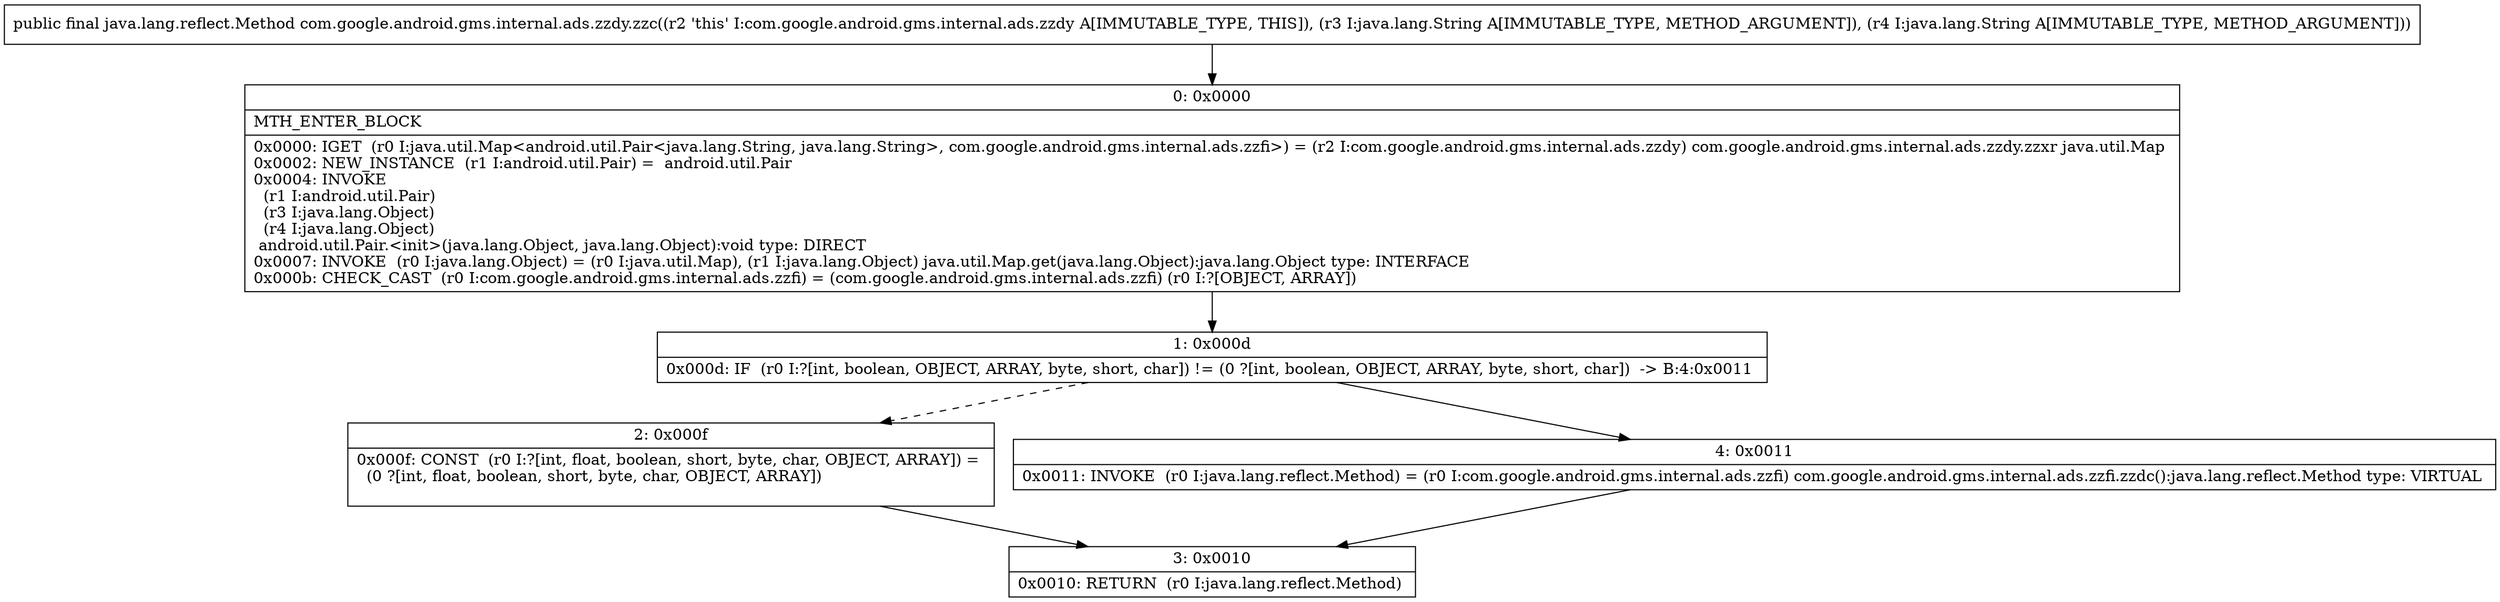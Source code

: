 digraph "CFG forcom.google.android.gms.internal.ads.zzdy.zzc(Ljava\/lang\/String;Ljava\/lang\/String;)Ljava\/lang\/reflect\/Method;" {
Node_0 [shape=record,label="{0\:\ 0x0000|MTH_ENTER_BLOCK\l|0x0000: IGET  (r0 I:java.util.Map\<android.util.Pair\<java.lang.String, java.lang.String\>, com.google.android.gms.internal.ads.zzfi\>) = (r2 I:com.google.android.gms.internal.ads.zzdy) com.google.android.gms.internal.ads.zzdy.zzxr java.util.Map \l0x0002: NEW_INSTANCE  (r1 I:android.util.Pair) =  android.util.Pair \l0x0004: INVOKE  \l  (r1 I:android.util.Pair)\l  (r3 I:java.lang.Object)\l  (r4 I:java.lang.Object)\l android.util.Pair.\<init\>(java.lang.Object, java.lang.Object):void type: DIRECT \l0x0007: INVOKE  (r0 I:java.lang.Object) = (r0 I:java.util.Map), (r1 I:java.lang.Object) java.util.Map.get(java.lang.Object):java.lang.Object type: INTERFACE \l0x000b: CHECK_CAST  (r0 I:com.google.android.gms.internal.ads.zzfi) = (com.google.android.gms.internal.ads.zzfi) (r0 I:?[OBJECT, ARRAY]) \l}"];
Node_1 [shape=record,label="{1\:\ 0x000d|0x000d: IF  (r0 I:?[int, boolean, OBJECT, ARRAY, byte, short, char]) != (0 ?[int, boolean, OBJECT, ARRAY, byte, short, char])  \-\> B:4:0x0011 \l}"];
Node_2 [shape=record,label="{2\:\ 0x000f|0x000f: CONST  (r0 I:?[int, float, boolean, short, byte, char, OBJECT, ARRAY]) = \l  (0 ?[int, float, boolean, short, byte, char, OBJECT, ARRAY])\l \l}"];
Node_3 [shape=record,label="{3\:\ 0x0010|0x0010: RETURN  (r0 I:java.lang.reflect.Method) \l}"];
Node_4 [shape=record,label="{4\:\ 0x0011|0x0011: INVOKE  (r0 I:java.lang.reflect.Method) = (r0 I:com.google.android.gms.internal.ads.zzfi) com.google.android.gms.internal.ads.zzfi.zzdc():java.lang.reflect.Method type: VIRTUAL \l}"];
MethodNode[shape=record,label="{public final java.lang.reflect.Method com.google.android.gms.internal.ads.zzdy.zzc((r2 'this' I:com.google.android.gms.internal.ads.zzdy A[IMMUTABLE_TYPE, THIS]), (r3 I:java.lang.String A[IMMUTABLE_TYPE, METHOD_ARGUMENT]), (r4 I:java.lang.String A[IMMUTABLE_TYPE, METHOD_ARGUMENT])) }"];
MethodNode -> Node_0;
Node_0 -> Node_1;
Node_1 -> Node_2[style=dashed];
Node_1 -> Node_4;
Node_2 -> Node_3;
Node_4 -> Node_3;
}

